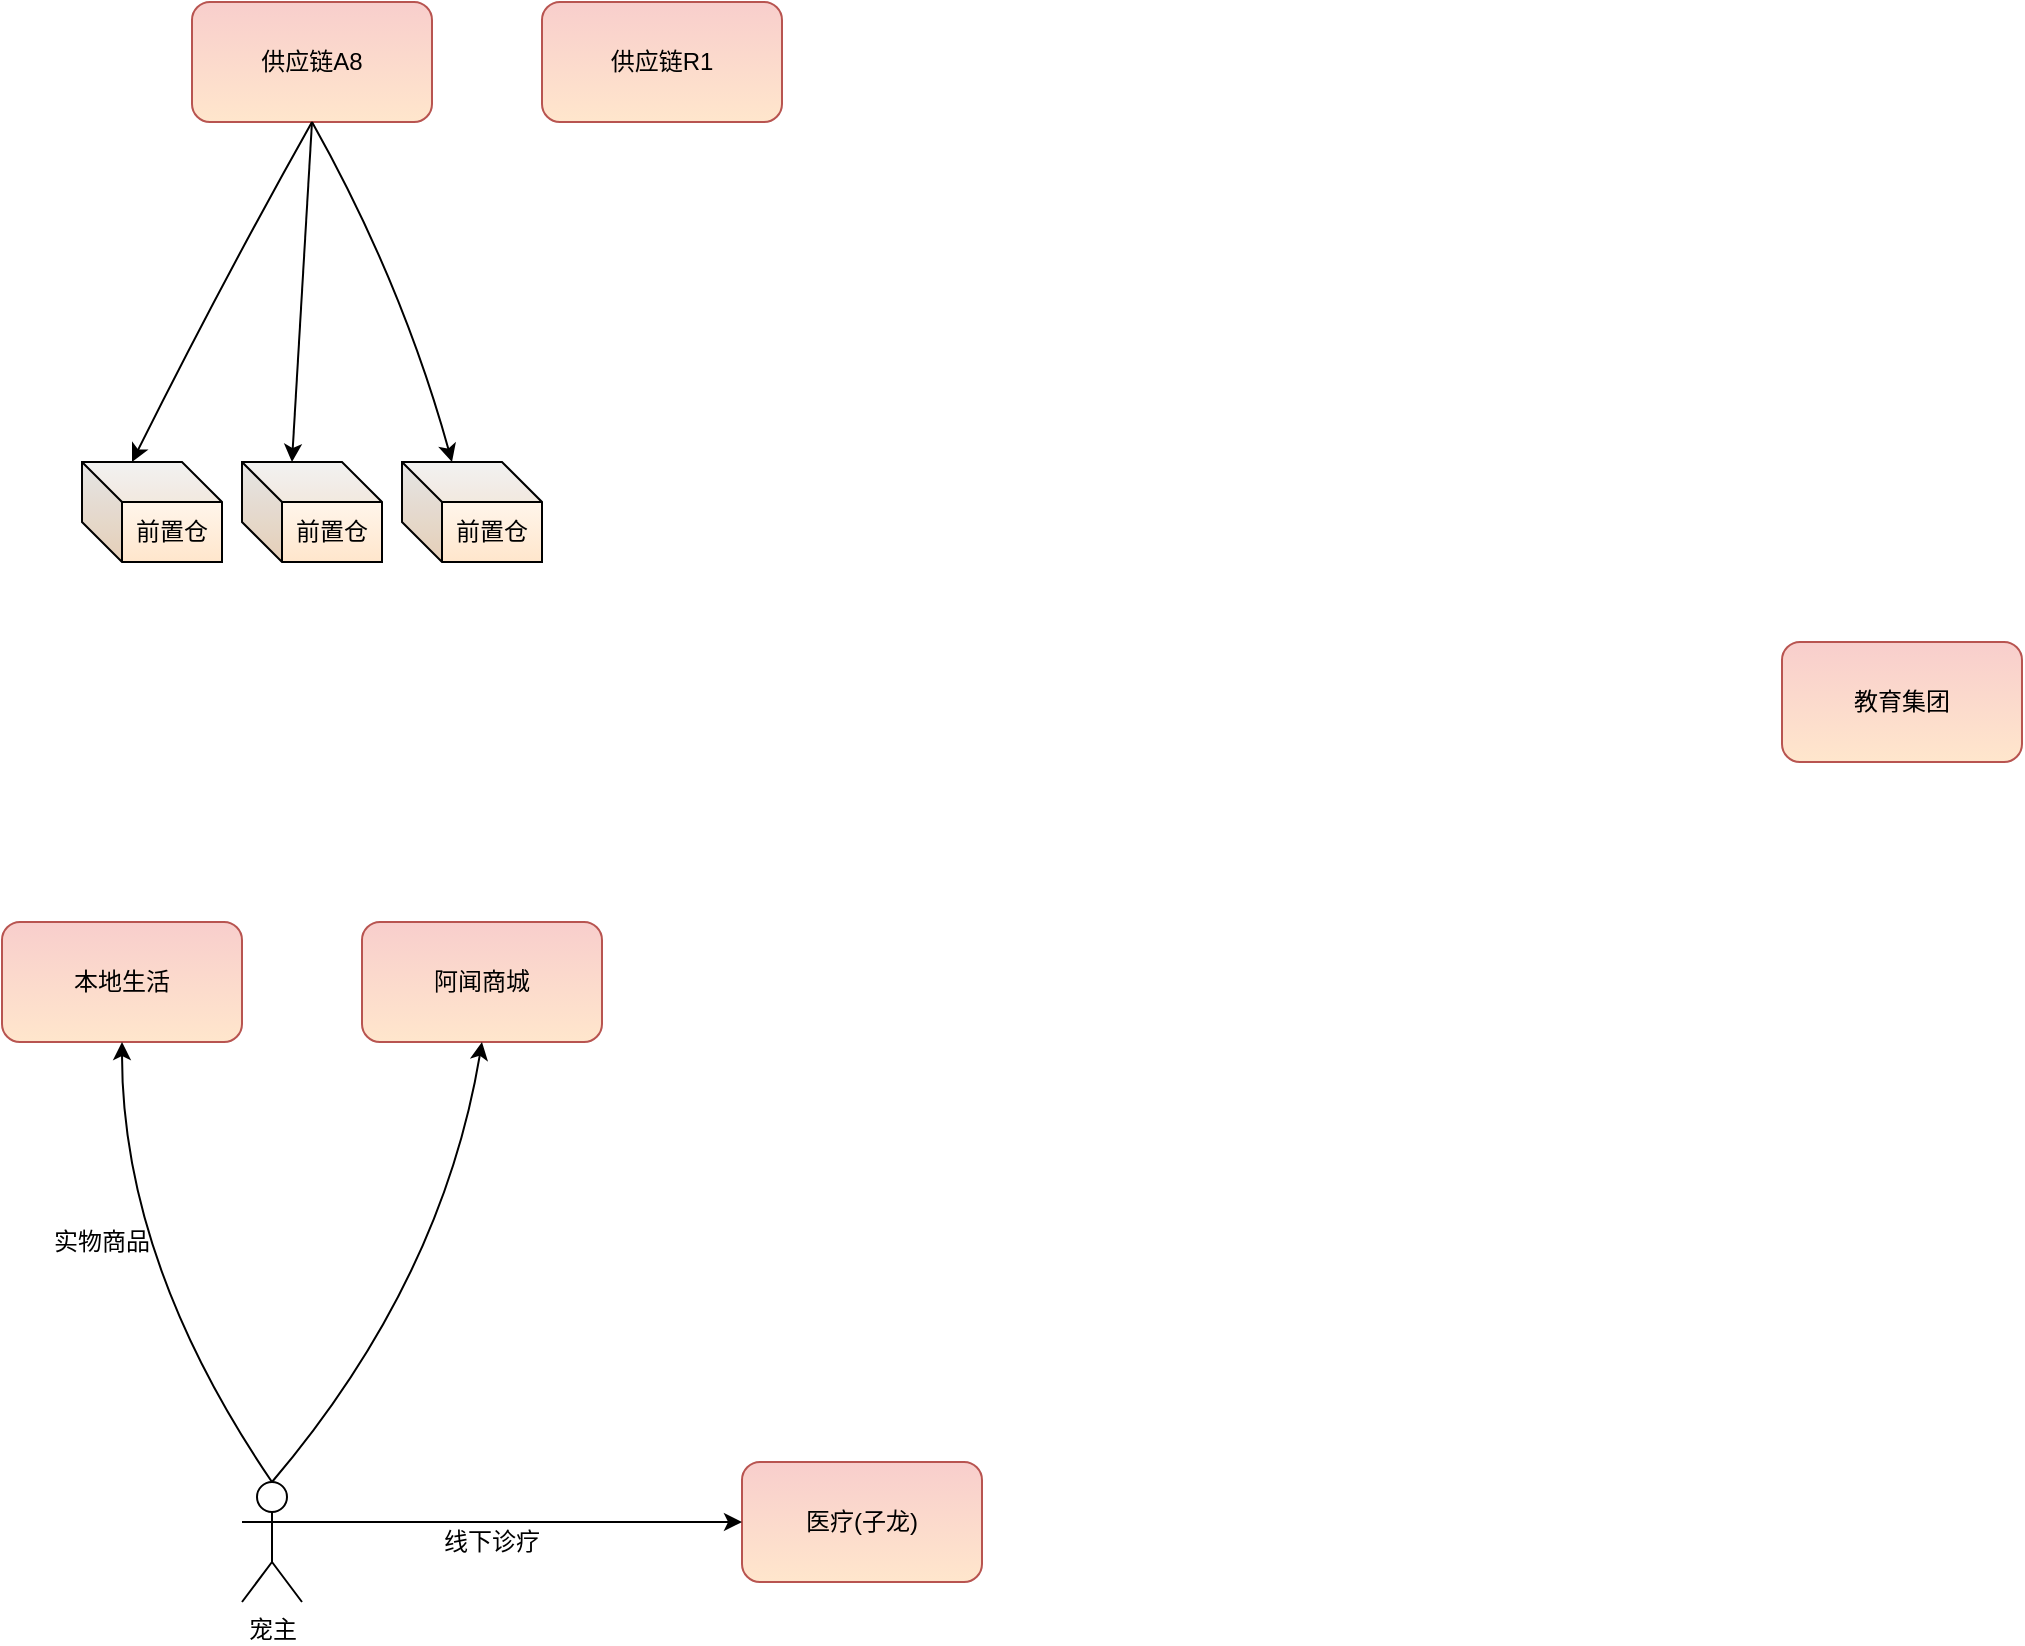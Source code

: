 <mxfile version="14.8.1" type="github">
  <diagram id="vZq6qZyF6otK3MFfsPUS" name="第 1 页">
    <mxGraphModel dx="1426" dy="803" grid="1" gridSize="10" guides="1" tooltips="1" connect="1" arrows="1" fold="1" page="1" pageScale="1" pageWidth="2339" pageHeight="3300" math="0" shadow="0">
      <root>
        <mxCell id="0" />
        <mxCell id="1" parent="0" />
        <mxCell id="hdDguhC78YPENdvZNt3F-1" value="医疗(子龙)" style="rounded=1;whiteSpace=wrap;html=1;fillColor=#f8cecc;strokeColor=#b85450;gradientColor=#FFE6CC;" vertex="1" parent="1">
          <mxGeometry x="480" y="1120" width="120" height="60" as="geometry" />
        </mxCell>
        <mxCell id="hdDguhC78YPENdvZNt3F-2" value="供应链A8" style="rounded=1;whiteSpace=wrap;html=1;fillColor=#f8cecc;strokeColor=#b85450;gradientColor=#FFE6CC;" vertex="1" parent="1">
          <mxGeometry x="205" y="390" width="120" height="60" as="geometry" />
        </mxCell>
        <mxCell id="hdDguhC78YPENdvZNt3F-3" value="教育集团" style="rounded=1;whiteSpace=wrap;html=1;fillColor=#f8cecc;strokeColor=#b85450;gradientColor=#FFE6CC;" vertex="1" parent="1">
          <mxGeometry x="1000" y="710" width="120" height="60" as="geometry" />
        </mxCell>
        <mxCell id="hdDguhC78YPENdvZNt3F-4" value="阿闻商城" style="rounded=1;whiteSpace=wrap;html=1;fillColor=#f8cecc;strokeColor=#b85450;gradientColor=#FFE6CC;" vertex="1" parent="1">
          <mxGeometry x="290" y="850" width="120" height="60" as="geometry" />
        </mxCell>
        <mxCell id="hdDguhC78YPENdvZNt3F-5" value="供应链R1" style="rounded=1;whiteSpace=wrap;html=1;fillColor=#f8cecc;strokeColor=#b85450;gradientColor=#FFE6CC;" vertex="1" parent="1">
          <mxGeometry x="380" y="390" width="120" height="60" as="geometry" />
        </mxCell>
        <mxCell id="hdDguhC78YPENdvZNt3F-6" value="本地生活" style="rounded=1;whiteSpace=wrap;html=1;fillColor=#f8cecc;strokeColor=#b85450;gradientColor=#FFE6CC;" vertex="1" parent="1">
          <mxGeometry x="110" y="850" width="120" height="60" as="geometry" />
        </mxCell>
        <mxCell id="hdDguhC78YPENdvZNt3F-7" value="宠主" style="shape=umlActor;verticalLabelPosition=bottom;verticalAlign=top;html=1;outlineConnect=0;" vertex="1" parent="1">
          <mxGeometry x="230" y="1130" width="30" height="60" as="geometry" />
        </mxCell>
        <mxCell id="hdDguhC78YPENdvZNt3F-10" value="" style="curved=1;endArrow=classic;html=1;exitX=0.5;exitY=0;exitDx=0;exitDy=0;exitPerimeter=0;entryX=0.5;entryY=1;entryDx=0;entryDy=0;" edge="1" parent="1" source="hdDguhC78YPENdvZNt3F-7" target="hdDguhC78YPENdvZNt3F-4">
          <mxGeometry width="50" height="50" relative="1" as="geometry">
            <mxPoint x="200" y="1150" as="sourcePoint" />
            <mxPoint x="250" y="1100" as="targetPoint" />
            <Array as="points">
              <mxPoint x="330" y="1030" />
            </Array>
          </mxGeometry>
        </mxCell>
        <mxCell id="hdDguhC78YPENdvZNt3F-11" value="" style="curved=1;endArrow=classic;html=1;entryX=0.5;entryY=1;entryDx=0;entryDy=0;exitX=0.5;exitY=0;exitDx=0;exitDy=0;exitPerimeter=0;" edge="1" parent="1" source="hdDguhC78YPENdvZNt3F-7" target="hdDguhC78YPENdvZNt3F-6">
          <mxGeometry width="50" height="50" relative="1" as="geometry">
            <mxPoint x="120" y="1100" as="sourcePoint" />
            <mxPoint x="200" y="970" as="targetPoint" />
            <Array as="points">
              <mxPoint x="170" y="1020" />
            </Array>
          </mxGeometry>
        </mxCell>
        <mxCell id="hdDguhC78YPENdvZNt3F-12" value="" style="curved=1;endArrow=classic;html=1;exitX=1;exitY=0.333;exitDx=0;exitDy=0;exitPerimeter=0;entryX=0;entryY=0.5;entryDx=0;entryDy=0;" edge="1" parent="1" source="hdDguhC78YPENdvZNt3F-7" target="hdDguhC78YPENdvZNt3F-1">
          <mxGeometry width="50" height="50" relative="1" as="geometry">
            <mxPoint x="230" y="1190" as="sourcePoint" />
            <mxPoint x="280" y="1140" as="targetPoint" />
            <Array as="points">
              <mxPoint x="370" y="1150" />
            </Array>
          </mxGeometry>
        </mxCell>
        <mxCell id="hdDguhC78YPENdvZNt3F-14" value="前置仓" style="shape=cube;whiteSpace=wrap;html=1;boundedLbl=1;backgroundOutline=1;darkOpacity=0.05;darkOpacity2=0.1;gradientColor=#FFE6CC;" vertex="1" parent="1">
          <mxGeometry x="150" y="620" width="70" height="50" as="geometry" />
        </mxCell>
        <mxCell id="hdDguhC78YPENdvZNt3F-15" value="前置仓" style="shape=cube;whiteSpace=wrap;html=1;boundedLbl=1;backgroundOutline=1;darkOpacity=0.05;darkOpacity2=0.1;gradientColor=#FFE6CC;" vertex="1" parent="1">
          <mxGeometry x="230" y="620" width="70" height="50" as="geometry" />
        </mxCell>
        <mxCell id="hdDguhC78YPENdvZNt3F-16" value="前置仓" style="shape=cube;whiteSpace=wrap;html=1;boundedLbl=1;backgroundOutline=1;darkOpacity=0.05;darkOpacity2=0.1;gradientColor=#FFE6CC;" vertex="1" parent="1">
          <mxGeometry x="310" y="620" width="70" height="50" as="geometry" />
        </mxCell>
        <mxCell id="hdDguhC78YPENdvZNt3F-17" value="" style="curved=1;endArrow=classic;html=1;exitX=0.5;exitY=1;exitDx=0;exitDy=0;entryX=0;entryY=0;entryDx=25;entryDy=0;entryPerimeter=0;" edge="1" parent="1" source="hdDguhC78YPENdvZNt3F-2" target="hdDguhC78YPENdvZNt3F-14">
          <mxGeometry width="50" height="50" relative="1" as="geometry">
            <mxPoint x="510" y="630" as="sourcePoint" />
            <mxPoint x="560" y="580" as="targetPoint" />
            <Array as="points">
              <mxPoint x="220" y="530" />
            </Array>
          </mxGeometry>
        </mxCell>
        <mxCell id="hdDguhC78YPENdvZNt3F-18" value="" style="curved=1;endArrow=classic;html=1;exitX=0.5;exitY=1;exitDx=0;exitDy=0;entryX=0;entryY=0;entryDx=25;entryDy=0;entryPerimeter=0;" edge="1" parent="1" source="hdDguhC78YPENdvZNt3F-2" target="hdDguhC78YPENdvZNt3F-15">
          <mxGeometry width="50" height="50" relative="1" as="geometry">
            <mxPoint x="290" y="460" as="sourcePoint" />
            <mxPoint x="185" y="630" as="targetPoint" />
            <Array as="points">
              <mxPoint x="260" y="530" />
            </Array>
          </mxGeometry>
        </mxCell>
        <mxCell id="hdDguhC78YPENdvZNt3F-19" value="" style="curved=1;endArrow=classic;html=1;exitX=0.5;exitY=1;exitDx=0;exitDy=0;entryX=0;entryY=0;entryDx=25;entryDy=0;entryPerimeter=0;" edge="1" parent="1" source="hdDguhC78YPENdvZNt3F-2" target="hdDguhC78YPENdvZNt3F-16">
          <mxGeometry width="50" height="50" relative="1" as="geometry">
            <mxPoint x="365" y="450" as="sourcePoint" />
            <mxPoint x="340" y="620" as="targetPoint" />
            <Array as="points">
              <mxPoint x="310" y="530" />
            </Array>
          </mxGeometry>
        </mxCell>
        <mxCell id="hdDguhC78YPENdvZNt3F-20" value="线下诊疗" style="text;html=1;strokeColor=none;fillColor=none;align=center;verticalAlign=middle;whiteSpace=wrap;rounded=0;" vertex="1" parent="1">
          <mxGeometry x="325" y="1150" width="60" height="20" as="geometry" />
        </mxCell>
        <mxCell id="hdDguhC78YPENdvZNt3F-21" value="实物商品" style="text;html=1;strokeColor=none;fillColor=none;align=center;verticalAlign=middle;whiteSpace=wrap;rounded=0;" vertex="1" parent="1">
          <mxGeometry x="130" y="1000" width="60" height="20" as="geometry" />
        </mxCell>
      </root>
    </mxGraphModel>
  </diagram>
</mxfile>
